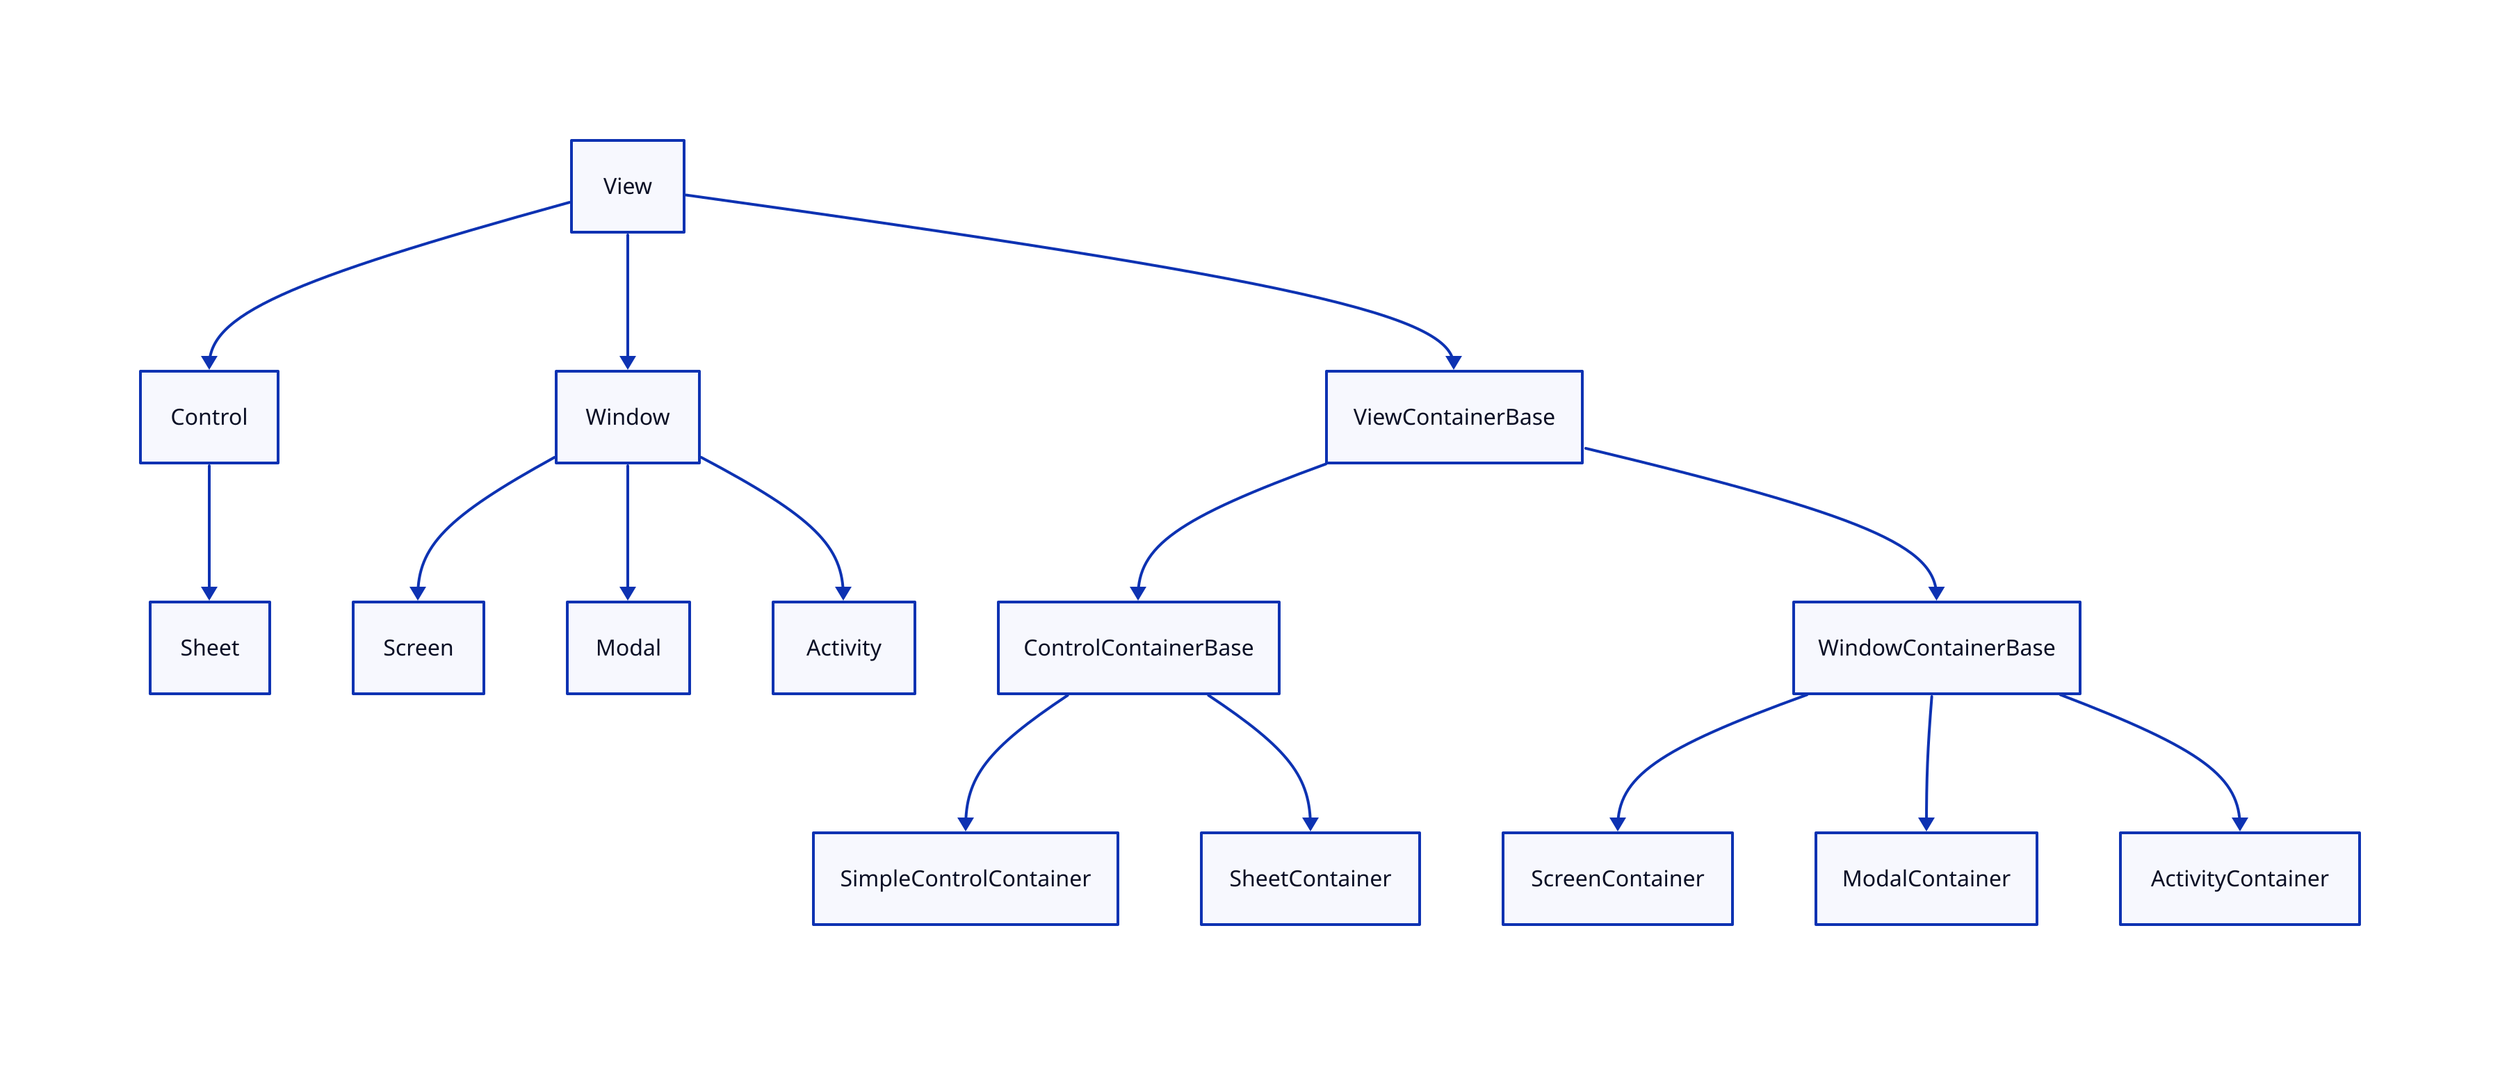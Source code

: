 View -> Control
View -> Window
View -> ViewContainerBase

Control -> Sheet
Window -> Screen
Window -> Modal
Window -> Activity

ViewContainerBase -> ControlContainerBase
ViewContainerBase -> WindowContainerBase

ControlContainerBase -> SimpleControlContainer
ControlContainerBase -> SheetContainer

WindowContainerBase -> ScreenContainer
WindowContainerBase -> ModalContainer
WindowContainerBase -> ActivityContainer
